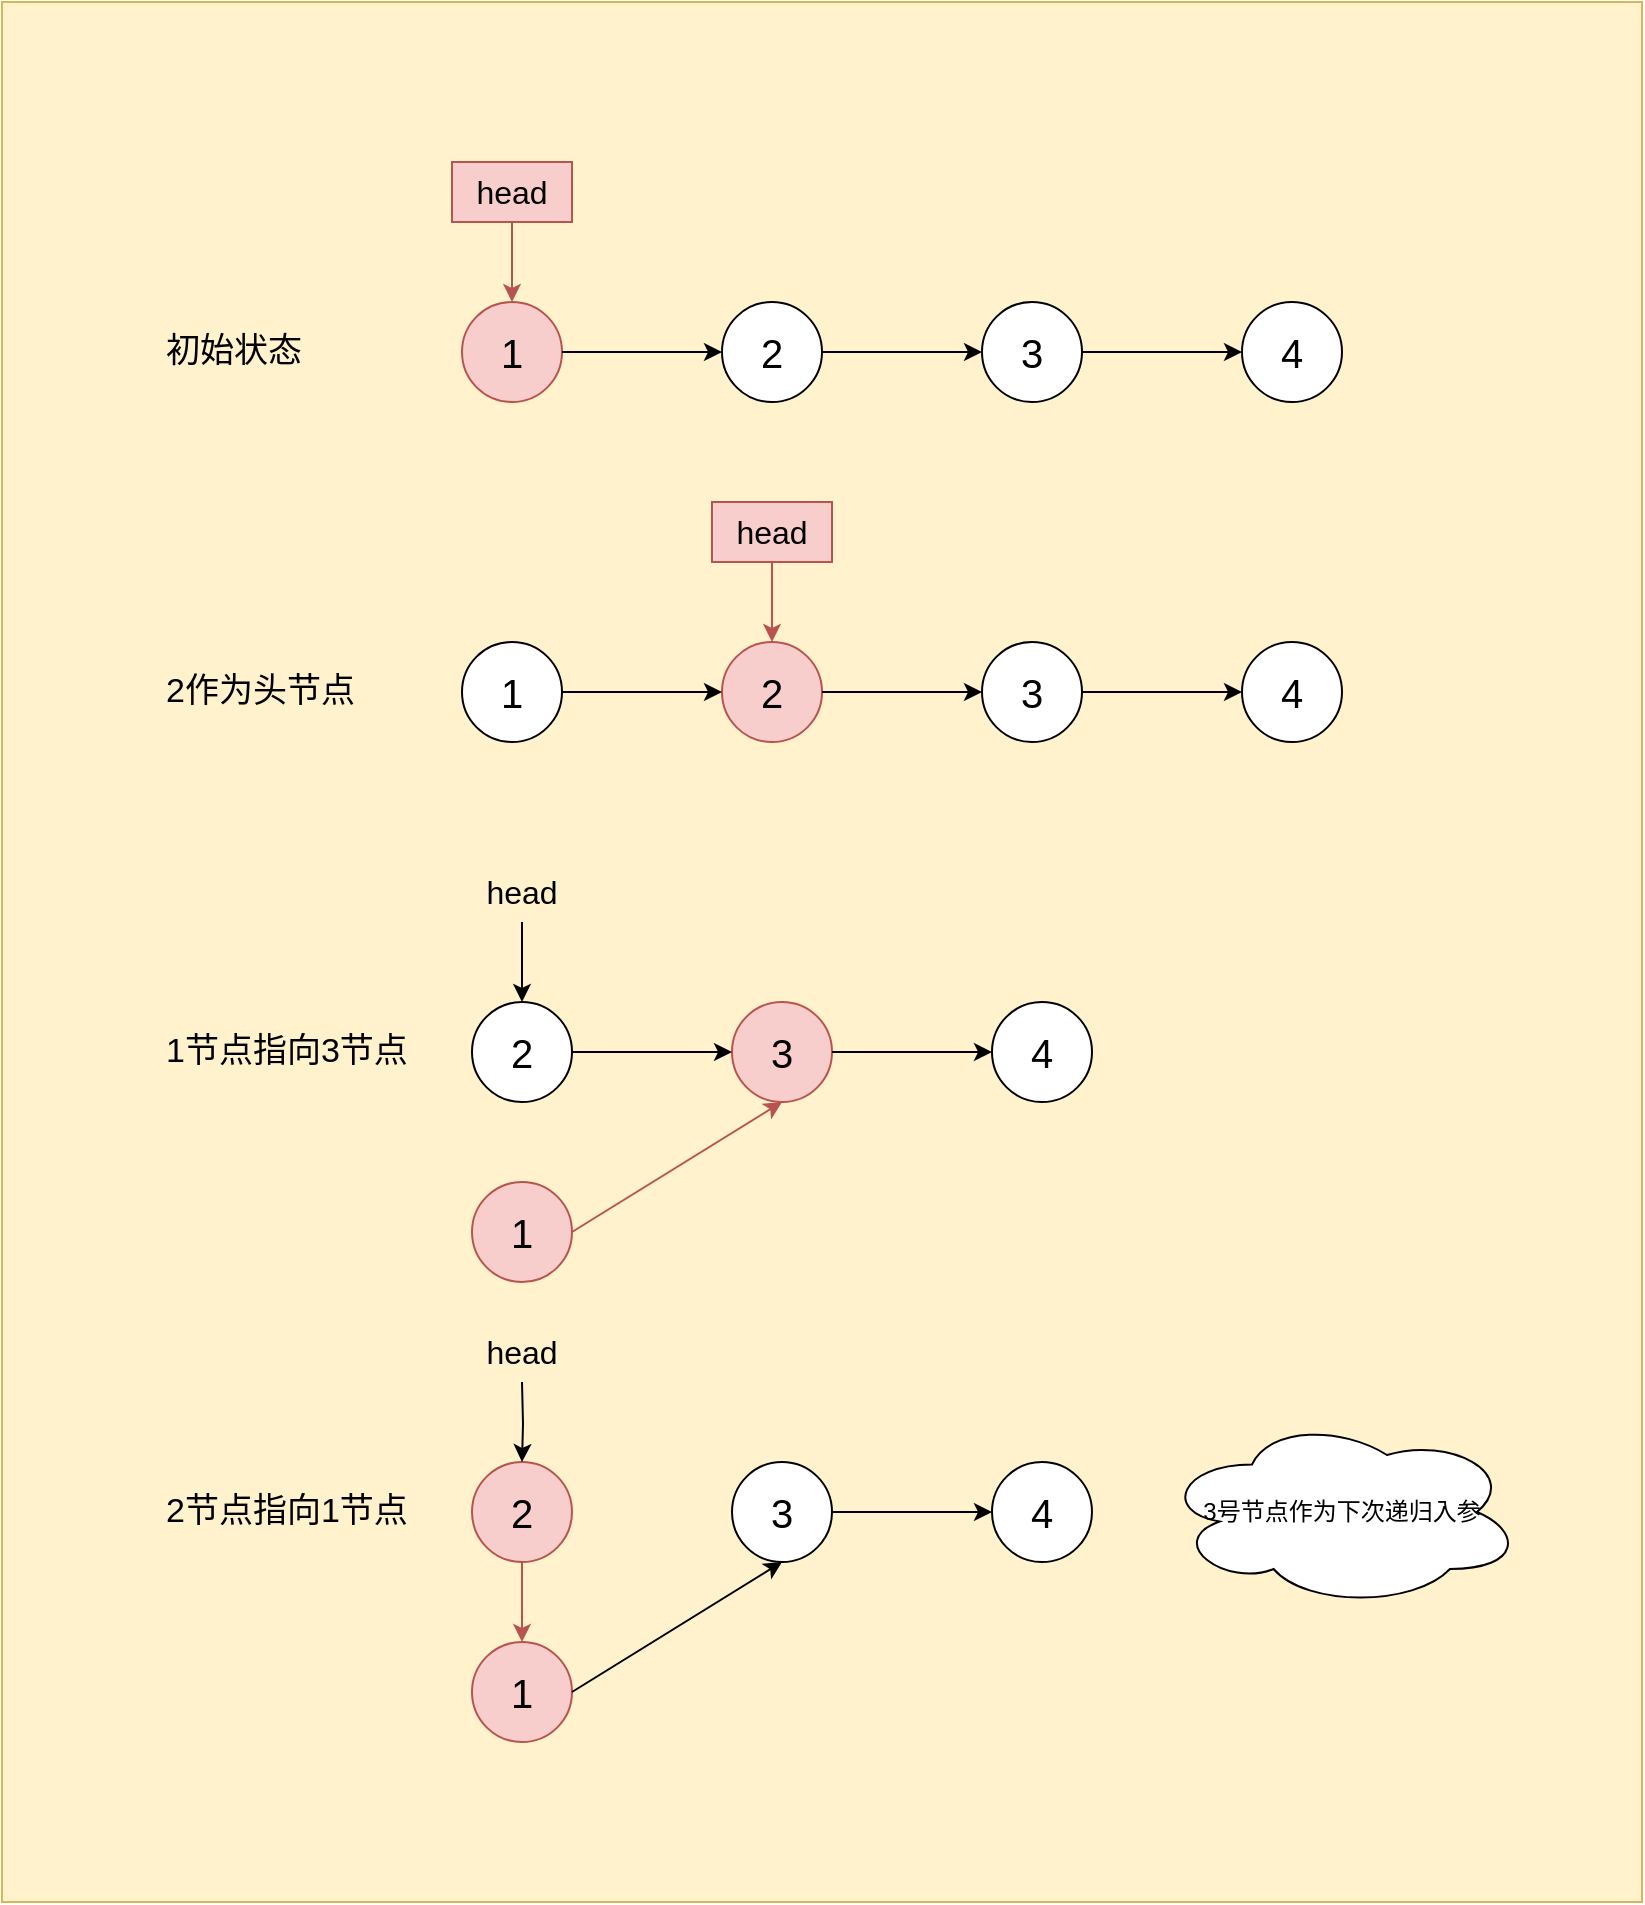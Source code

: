 <mxfile version="21.6.1" type="github">
  <diagram name="24.两两交换链表中的节点" id="eKiGoIyBGXaImDXo5mR2">
    <mxGraphModel dx="1140" dy="654" grid="1" gridSize="10" guides="1" tooltips="1" connect="1" arrows="1" fold="1" page="1" pageScale="1" pageWidth="980" pageHeight="1390" math="0" shadow="0">
      <root>
        <mxCell id="0" />
        <mxCell id="1" parent="0" />
        <mxCell id="5dwO7DrPXBND0EwMDP1_-57" value="" style="group" vertex="1" connectable="0" parent="1">
          <mxGeometry x="50" y="80" width="820" height="950" as="geometry" />
        </mxCell>
        <mxCell id="5dwO7DrPXBND0EwMDP1_-55" value="" style="rounded=0;whiteSpace=wrap;html=1;fillColor=#fff2cc;strokeColor=#d6b656;" vertex="1" parent="5dwO7DrPXBND0EwMDP1_-57">
          <mxGeometry width="820" height="950" as="geometry" />
        </mxCell>
        <mxCell id="5dwO7DrPXBND0EwMDP1_-2" value="1" style="ellipse;whiteSpace=wrap;html=1;aspect=fixed;fontSize=20;fillColor=#f8cecc;strokeColor=#b85450;" vertex="1" parent="5dwO7DrPXBND0EwMDP1_-57">
          <mxGeometry x="230" y="150" width="50" height="50" as="geometry" />
        </mxCell>
        <mxCell id="5dwO7DrPXBND0EwMDP1_-3" value="2" style="ellipse;whiteSpace=wrap;html=1;aspect=fixed;fontSize=20;" vertex="1" parent="5dwO7DrPXBND0EwMDP1_-57">
          <mxGeometry x="360" y="150" width="50" height="50" as="geometry" />
        </mxCell>
        <mxCell id="5dwO7DrPXBND0EwMDP1_-4" value="" style="edgeStyle=orthogonalEdgeStyle;rounded=0;orthogonalLoop=1;jettySize=auto;html=1;" edge="1" parent="5dwO7DrPXBND0EwMDP1_-57" source="5dwO7DrPXBND0EwMDP1_-2" target="5dwO7DrPXBND0EwMDP1_-3">
          <mxGeometry relative="1" as="geometry" />
        </mxCell>
        <mxCell id="5dwO7DrPXBND0EwMDP1_-5" value="3" style="ellipse;whiteSpace=wrap;html=1;aspect=fixed;fontSize=20;" vertex="1" parent="5dwO7DrPXBND0EwMDP1_-57">
          <mxGeometry x="490" y="150" width="50" height="50" as="geometry" />
        </mxCell>
        <mxCell id="5dwO7DrPXBND0EwMDP1_-6" value="" style="edgeStyle=orthogonalEdgeStyle;rounded=0;orthogonalLoop=1;jettySize=auto;html=1;" edge="1" parent="5dwO7DrPXBND0EwMDP1_-57" source="5dwO7DrPXBND0EwMDP1_-3" target="5dwO7DrPXBND0EwMDP1_-5">
          <mxGeometry relative="1" as="geometry" />
        </mxCell>
        <mxCell id="5dwO7DrPXBND0EwMDP1_-7" value="4" style="ellipse;whiteSpace=wrap;html=1;aspect=fixed;fontSize=20;" vertex="1" parent="5dwO7DrPXBND0EwMDP1_-57">
          <mxGeometry x="620" y="150" width="50" height="50" as="geometry" />
        </mxCell>
        <mxCell id="5dwO7DrPXBND0EwMDP1_-8" value="" style="edgeStyle=orthogonalEdgeStyle;rounded=0;orthogonalLoop=1;jettySize=auto;html=1;" edge="1" parent="5dwO7DrPXBND0EwMDP1_-57" source="5dwO7DrPXBND0EwMDP1_-5" target="5dwO7DrPXBND0EwMDP1_-7">
          <mxGeometry relative="1" as="geometry" />
        </mxCell>
        <mxCell id="5dwO7DrPXBND0EwMDP1_-10" value="1" style="ellipse;whiteSpace=wrap;html=1;aspect=fixed;fontSize=20;" vertex="1" parent="5dwO7DrPXBND0EwMDP1_-57">
          <mxGeometry x="230" y="320" width="50" height="50" as="geometry" />
        </mxCell>
        <mxCell id="5dwO7DrPXBND0EwMDP1_-12" value="2" style="ellipse;whiteSpace=wrap;html=1;aspect=fixed;fontSize=20;fillColor=#f8cecc;strokeColor=#b85450;" vertex="1" parent="5dwO7DrPXBND0EwMDP1_-57">
          <mxGeometry x="360" y="320" width="50" height="50" as="geometry" />
        </mxCell>
        <mxCell id="5dwO7DrPXBND0EwMDP1_-9" value="" style="edgeStyle=orthogonalEdgeStyle;rounded=0;orthogonalLoop=1;jettySize=auto;html=1;" edge="1" parent="5dwO7DrPXBND0EwMDP1_-57" source="5dwO7DrPXBND0EwMDP1_-10" target="5dwO7DrPXBND0EwMDP1_-12">
          <mxGeometry relative="1" as="geometry" />
        </mxCell>
        <mxCell id="5dwO7DrPXBND0EwMDP1_-14" value="3" style="ellipse;whiteSpace=wrap;html=1;aspect=fixed;fontSize=20;" vertex="1" parent="5dwO7DrPXBND0EwMDP1_-57">
          <mxGeometry x="490" y="320" width="50" height="50" as="geometry" />
        </mxCell>
        <mxCell id="5dwO7DrPXBND0EwMDP1_-11" value="" style="edgeStyle=orthogonalEdgeStyle;rounded=0;orthogonalLoop=1;jettySize=auto;html=1;" edge="1" parent="5dwO7DrPXBND0EwMDP1_-57" source="5dwO7DrPXBND0EwMDP1_-12" target="5dwO7DrPXBND0EwMDP1_-14">
          <mxGeometry relative="1" as="geometry" />
        </mxCell>
        <mxCell id="5dwO7DrPXBND0EwMDP1_-15" value="4" style="ellipse;whiteSpace=wrap;html=1;aspect=fixed;fontSize=20;" vertex="1" parent="5dwO7DrPXBND0EwMDP1_-57">
          <mxGeometry x="620" y="320" width="50" height="50" as="geometry" />
        </mxCell>
        <mxCell id="5dwO7DrPXBND0EwMDP1_-13" value="" style="edgeStyle=orthogonalEdgeStyle;rounded=0;orthogonalLoop=1;jettySize=auto;html=1;" edge="1" parent="5dwO7DrPXBND0EwMDP1_-57" source="5dwO7DrPXBND0EwMDP1_-14" target="5dwO7DrPXBND0EwMDP1_-15">
          <mxGeometry relative="1" as="geometry" />
        </mxCell>
        <mxCell id="5dwO7DrPXBND0EwMDP1_-18" value="" style="edgeStyle=orthogonalEdgeStyle;rounded=0;orthogonalLoop=1;jettySize=auto;html=1;fillColor=#f8cecc;strokeColor=#b85450;" edge="1" parent="5dwO7DrPXBND0EwMDP1_-57" source="5dwO7DrPXBND0EwMDP1_-17" target="5dwO7DrPXBND0EwMDP1_-12">
          <mxGeometry relative="1" as="geometry" />
        </mxCell>
        <mxCell id="5dwO7DrPXBND0EwMDP1_-17" value="&lt;font style=&quot;font-size: 16px;&quot;&gt;head&lt;/font&gt;" style="text;html=1;strokeColor=#b85450;fillColor=#f8cecc;align=center;verticalAlign=middle;whiteSpace=wrap;rounded=0;" vertex="1" parent="5dwO7DrPXBND0EwMDP1_-57">
          <mxGeometry x="355" y="250" width="60" height="30" as="geometry" />
        </mxCell>
        <mxCell id="5dwO7DrPXBND0EwMDP1_-19" value="" style="edgeStyle=orthogonalEdgeStyle;rounded=0;orthogonalLoop=1;jettySize=auto;html=1;fillColor=#f8cecc;strokeColor=#b85450;" edge="1" parent="5dwO7DrPXBND0EwMDP1_-57" source="5dwO7DrPXBND0EwMDP1_-20">
          <mxGeometry relative="1" as="geometry">
            <mxPoint x="255" y="150" as="targetPoint" />
          </mxGeometry>
        </mxCell>
        <mxCell id="5dwO7DrPXBND0EwMDP1_-20" value="&lt;font style=&quot;font-size: 16px;&quot;&gt;head&lt;/font&gt;" style="text;html=1;strokeColor=#b85450;fillColor=#f8cecc;align=center;verticalAlign=middle;whiteSpace=wrap;rounded=0;" vertex="1" parent="5dwO7DrPXBND0EwMDP1_-57">
          <mxGeometry x="225" y="80" width="60" height="30" as="geometry" />
        </mxCell>
        <mxCell id="5dwO7DrPXBND0EwMDP1_-22" value="初始状态" style="text;html=1;strokeColor=none;fillColor=none;align=left;verticalAlign=middle;whiteSpace=wrap;rounded=0;fontSize=17;" vertex="1" parent="5dwO7DrPXBND0EwMDP1_-57">
          <mxGeometry x="80" y="160" width="140" height="30" as="geometry" />
        </mxCell>
        <mxCell id="5dwO7DrPXBND0EwMDP1_-24" value="2作为头节点" style="text;html=1;strokeColor=none;fillColor=none;align=left;verticalAlign=middle;whiteSpace=wrap;rounded=0;fontSize=17;" vertex="1" parent="5dwO7DrPXBND0EwMDP1_-57">
          <mxGeometry x="80" y="330" width="140" height="30" as="geometry" />
        </mxCell>
        <mxCell id="5dwO7DrPXBND0EwMDP1_-26" value="1" style="ellipse;whiteSpace=wrap;html=1;aspect=fixed;fontSize=20;fillColor=#f8cecc;strokeColor=#b85450;" vertex="1" parent="5dwO7DrPXBND0EwMDP1_-57">
          <mxGeometry x="235" y="590" width="50" height="50" as="geometry" />
        </mxCell>
        <mxCell id="5dwO7DrPXBND0EwMDP1_-28" value="2" style="ellipse;whiteSpace=wrap;html=1;aspect=fixed;fontSize=20;" vertex="1" parent="5dwO7DrPXBND0EwMDP1_-57">
          <mxGeometry x="235" y="500" width="50" height="50" as="geometry" />
        </mxCell>
        <mxCell id="5dwO7DrPXBND0EwMDP1_-30" value="3" style="ellipse;whiteSpace=wrap;html=1;aspect=fixed;fontSize=20;fillColor=#f8cecc;strokeColor=#b85450;" vertex="1" parent="5dwO7DrPXBND0EwMDP1_-57">
          <mxGeometry x="365" y="500" width="50" height="50" as="geometry" />
        </mxCell>
        <mxCell id="5dwO7DrPXBND0EwMDP1_-27" value="" style="edgeStyle=orthogonalEdgeStyle;rounded=0;orthogonalLoop=1;jettySize=auto;html=1;" edge="1" parent="5dwO7DrPXBND0EwMDP1_-57" source="5dwO7DrPXBND0EwMDP1_-28" target="5dwO7DrPXBND0EwMDP1_-30">
          <mxGeometry relative="1" as="geometry" />
        </mxCell>
        <mxCell id="5dwO7DrPXBND0EwMDP1_-31" value="4" style="ellipse;whiteSpace=wrap;html=1;aspect=fixed;fontSize=20;" vertex="1" parent="5dwO7DrPXBND0EwMDP1_-57">
          <mxGeometry x="495" y="500" width="50" height="50" as="geometry" />
        </mxCell>
        <mxCell id="5dwO7DrPXBND0EwMDP1_-32" value="" style="edgeStyle=orthogonalEdgeStyle;rounded=0;orthogonalLoop=1;jettySize=auto;html=1;" edge="1" parent="5dwO7DrPXBND0EwMDP1_-57" source="5dwO7DrPXBND0EwMDP1_-33" target="5dwO7DrPXBND0EwMDP1_-28">
          <mxGeometry relative="1" as="geometry" />
        </mxCell>
        <mxCell id="5dwO7DrPXBND0EwMDP1_-33" value="&lt;font style=&quot;font-size: 16px;&quot;&gt;head&lt;/font&gt;" style="text;html=1;strokeColor=none;fillColor=none;align=center;verticalAlign=middle;whiteSpace=wrap;rounded=0;" vertex="1" parent="5dwO7DrPXBND0EwMDP1_-57">
          <mxGeometry x="230" y="430" width="60" height="30" as="geometry" />
        </mxCell>
        <mxCell id="5dwO7DrPXBND0EwMDP1_-34" value="1节点指向3节点" style="text;html=1;strokeColor=none;fillColor=none;align=left;verticalAlign=middle;whiteSpace=wrap;rounded=0;fontSize=17;" vertex="1" parent="5dwO7DrPXBND0EwMDP1_-57">
          <mxGeometry x="80" y="510" width="140" height="30" as="geometry" />
        </mxCell>
        <mxCell id="5dwO7DrPXBND0EwMDP1_-29" value="" style="edgeStyle=orthogonalEdgeStyle;rounded=0;orthogonalLoop=1;jettySize=auto;html=1;" edge="1" parent="5dwO7DrPXBND0EwMDP1_-57" source="5dwO7DrPXBND0EwMDP1_-30" target="5dwO7DrPXBND0EwMDP1_-31">
          <mxGeometry relative="1" as="geometry" />
        </mxCell>
        <mxCell id="5dwO7DrPXBND0EwMDP1_-39" value="" style="endArrow=classic;html=1;rounded=0;entryX=0.5;entryY=1;entryDx=0;entryDy=0;exitX=1;exitY=0.5;exitDx=0;exitDy=0;fillColor=#f8cecc;strokeColor=#b85450;" edge="1" parent="5dwO7DrPXBND0EwMDP1_-57" source="5dwO7DrPXBND0EwMDP1_-26" target="5dwO7DrPXBND0EwMDP1_-30">
          <mxGeometry width="50" height="50" relative="1" as="geometry">
            <mxPoint x="300" y="610" as="sourcePoint" />
            <mxPoint x="330" y="570" as="targetPoint" />
          </mxGeometry>
        </mxCell>
        <mxCell id="5dwO7DrPXBND0EwMDP1_-40" value="1" style="ellipse;whiteSpace=wrap;html=1;aspect=fixed;fontSize=20;fillColor=#f8cecc;strokeColor=#b85450;" vertex="1" parent="5dwO7DrPXBND0EwMDP1_-57">
          <mxGeometry x="235" y="820" width="50" height="50" as="geometry" />
        </mxCell>
        <mxCell id="5dwO7DrPXBND0EwMDP1_-50" value="" style="edgeStyle=orthogonalEdgeStyle;rounded=0;orthogonalLoop=1;jettySize=auto;html=1;fillColor=#f8cecc;strokeColor=#b85450;" edge="1" parent="5dwO7DrPXBND0EwMDP1_-57" source="5dwO7DrPXBND0EwMDP1_-42" target="5dwO7DrPXBND0EwMDP1_-40">
          <mxGeometry relative="1" as="geometry" />
        </mxCell>
        <mxCell id="5dwO7DrPXBND0EwMDP1_-42" value="2" style="ellipse;whiteSpace=wrap;html=1;aspect=fixed;fontSize=20;fillColor=#f8cecc;strokeColor=#b85450;" vertex="1" parent="5dwO7DrPXBND0EwMDP1_-57">
          <mxGeometry x="235" y="730" width="50" height="50" as="geometry" />
        </mxCell>
        <mxCell id="5dwO7DrPXBND0EwMDP1_-44" value="3" style="ellipse;whiteSpace=wrap;html=1;aspect=fixed;fontSize=20;" vertex="1" parent="5dwO7DrPXBND0EwMDP1_-57">
          <mxGeometry x="365" y="730" width="50" height="50" as="geometry" />
        </mxCell>
        <mxCell id="5dwO7DrPXBND0EwMDP1_-45" value="4" style="ellipse;whiteSpace=wrap;html=1;aspect=fixed;fontSize=20;" vertex="1" parent="5dwO7DrPXBND0EwMDP1_-57">
          <mxGeometry x="495" y="730" width="50" height="50" as="geometry" />
        </mxCell>
        <mxCell id="5dwO7DrPXBND0EwMDP1_-46" value="" style="edgeStyle=orthogonalEdgeStyle;rounded=0;orthogonalLoop=1;jettySize=auto;html=1;" edge="1" parent="5dwO7DrPXBND0EwMDP1_-57" target="5dwO7DrPXBND0EwMDP1_-42">
          <mxGeometry relative="1" as="geometry">
            <mxPoint x="260" y="690" as="sourcePoint" />
          </mxGeometry>
        </mxCell>
        <mxCell id="5dwO7DrPXBND0EwMDP1_-47" value="2节点指向1节点" style="text;html=1;strokeColor=none;fillColor=none;align=left;verticalAlign=middle;whiteSpace=wrap;rounded=0;fontSize=17;" vertex="1" parent="5dwO7DrPXBND0EwMDP1_-57">
          <mxGeometry x="80" y="740" width="140" height="30" as="geometry" />
        </mxCell>
        <mxCell id="5dwO7DrPXBND0EwMDP1_-43" value="" style="edgeStyle=orthogonalEdgeStyle;rounded=0;orthogonalLoop=1;jettySize=auto;html=1;" edge="1" parent="5dwO7DrPXBND0EwMDP1_-57" source="5dwO7DrPXBND0EwMDP1_-44" target="5dwO7DrPXBND0EwMDP1_-45">
          <mxGeometry relative="1" as="geometry" />
        </mxCell>
        <mxCell id="5dwO7DrPXBND0EwMDP1_-48" value="" style="endArrow=classic;html=1;rounded=0;entryX=0.5;entryY=1;entryDx=0;entryDy=0;exitX=1;exitY=0.5;exitDx=0;exitDy=0;" edge="1" parent="5dwO7DrPXBND0EwMDP1_-57" source="5dwO7DrPXBND0EwMDP1_-40" target="5dwO7DrPXBND0EwMDP1_-44">
          <mxGeometry width="50" height="50" relative="1" as="geometry">
            <mxPoint x="300" y="840" as="sourcePoint" />
            <mxPoint x="330" y="800" as="targetPoint" />
          </mxGeometry>
        </mxCell>
        <mxCell id="5dwO7DrPXBND0EwMDP1_-49" value="&lt;font style=&quot;font-size: 16px;&quot;&gt;head&lt;/font&gt;" style="text;html=1;strokeColor=none;fillColor=none;align=center;verticalAlign=middle;whiteSpace=wrap;rounded=0;" vertex="1" parent="5dwO7DrPXBND0EwMDP1_-57">
          <mxGeometry x="230" y="660" width="60" height="30" as="geometry" />
        </mxCell>
        <mxCell id="5dwO7DrPXBND0EwMDP1_-51" value="3号节点作为下次递归入参" style="ellipse;shape=cloud;whiteSpace=wrap;html=1;" vertex="1" parent="5dwO7DrPXBND0EwMDP1_-57">
          <mxGeometry x="580" y="707.5" width="180" height="95" as="geometry" />
        </mxCell>
      </root>
    </mxGraphModel>
  </diagram>
</mxfile>

